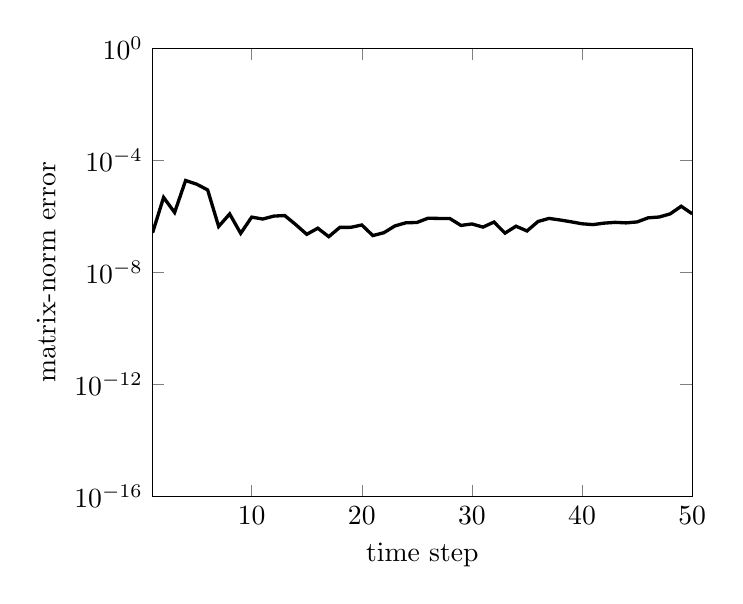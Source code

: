 \begin{tikzpicture}[]
\begin{axis}[ylabel = {matrix-norm error}, xmin = {1.0}, xmax = {50}, axis equal image = {false}, ymax = {1.0}, ymode = {log}, xlabel = {time step}, hide axis = {false}, ymin = {1.0e-16}]\addplot+ [mark = {}, color=black, very thick]coordinates {
(1.0, 2.588e-7)
(2.0, 4.713e-6)
(3.0, 1.369e-6)
(4.0, 1.895e-5)
(5.0, 1.401e-5)
(6.0, 8.718e-6)
(7.0, 4.333e-7)
(8.0, 1.212e-6)
(9.0, 2.462e-7)
(10.0, 9.346e-7)
(11.0, 7.968e-7)
(12.0, 1.015e-6)
(13.0, 1.063e-6)
(14.0, 5.044e-7)
(15.0, 2.272e-7)
(16.0, 3.755e-7)
(17.0, 1.874e-7)
(18.0, 4.015e-7)
(19.0, 4.034e-7)
(20.0, 4.893e-7)
(21.0, 2.049e-7)
(22.0, 2.591e-7)
(23.0, 4.52e-7)
(24.0, 5.869e-7)
(25.0, 6.003e-7)
(26.0, 8.516e-7)
(27.0, 8.385e-7)
(28.0, 8.282e-7)
(29.0, 4.716e-7)
(30.0, 5.327e-7)
(31.0, 4.118e-7)
(32.0, 6.221e-7)
(33.0, 2.507e-7)
(34.0, 4.428e-7)
(35.0, 2.995e-7)
(36.0, 6.525e-7)
(37.0, 8.396e-7)
(38.0, 7.378e-7)
(39.0, 6.355e-7)
(40.0, 5.396e-7)
(41.0, 5.049e-7)
(42.0, 5.692e-7)
(43.0, 6.075e-7)
(44.0, 5.815e-7)
(45.0, 6.292e-7)
(46.0, 8.809e-7)
(47.0, 9.421e-7)
(48.0, 1.22e-6)
(49.0, 2.28e-6)
(50.0, 1.227e-6)
};
\end{axis}

\end{tikzpicture}
